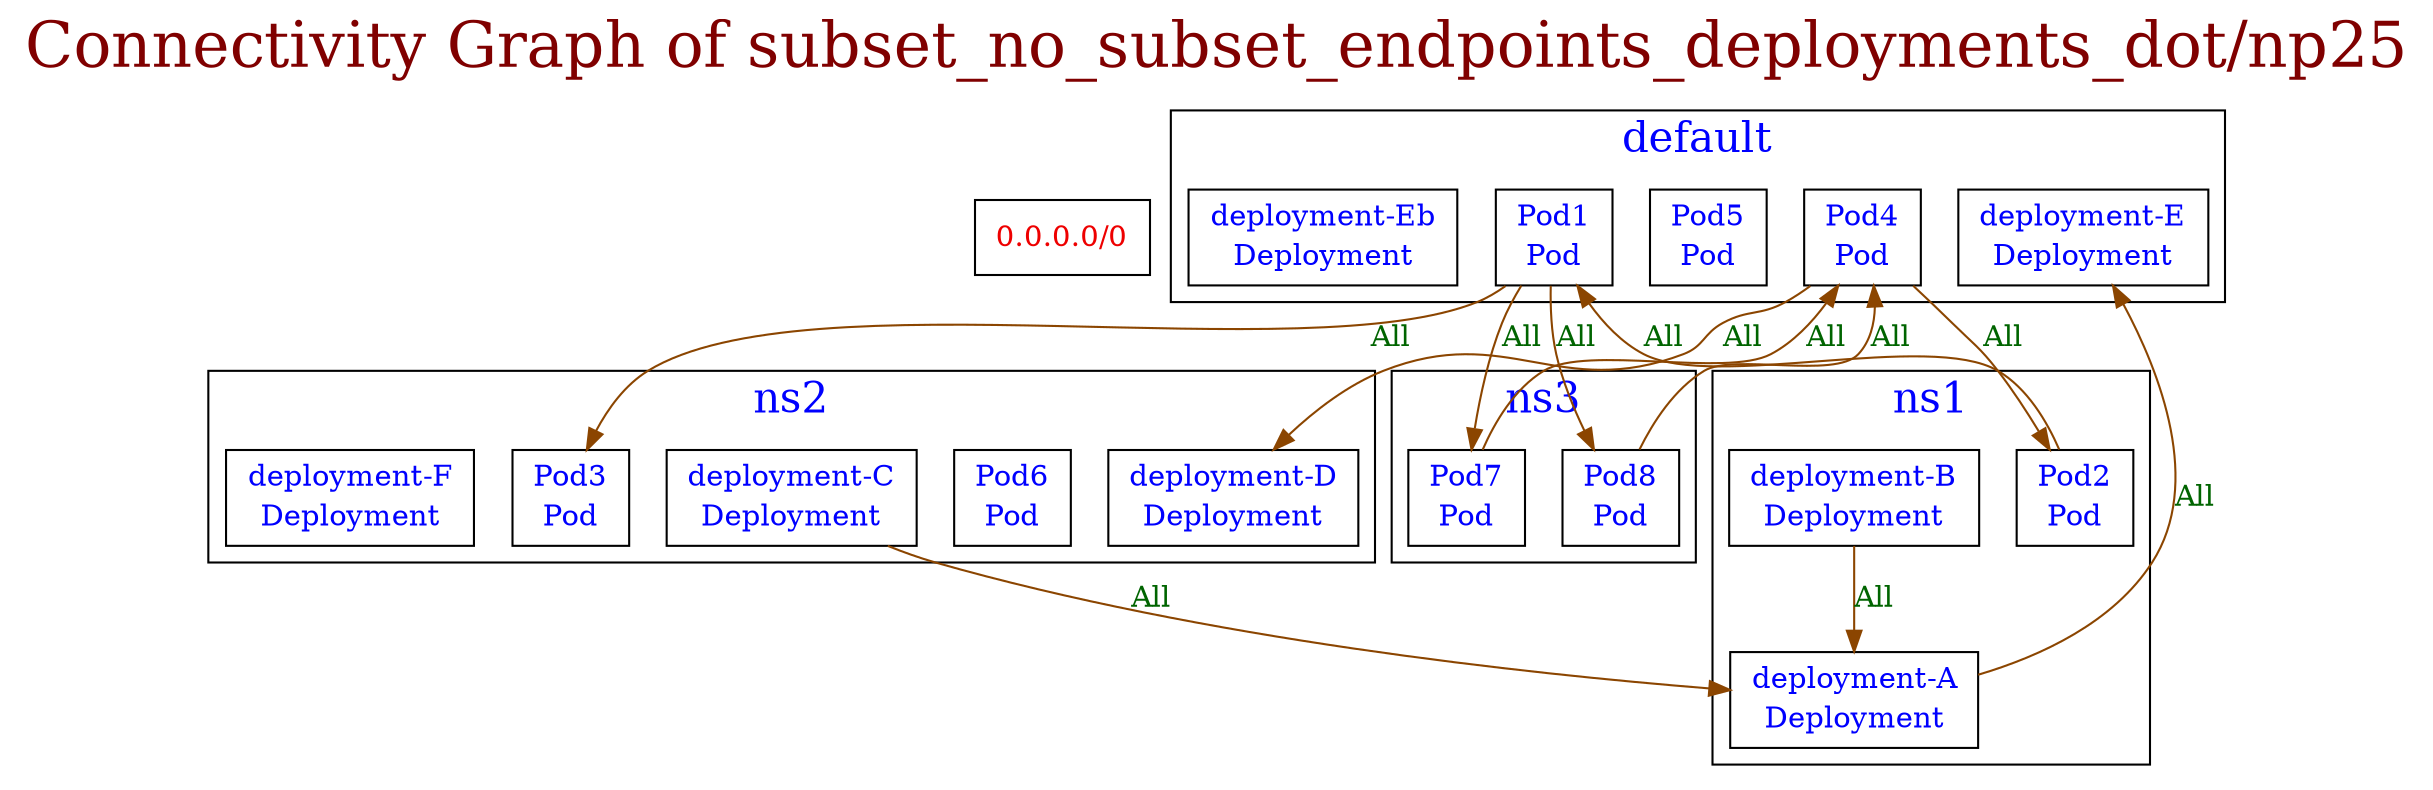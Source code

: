// The Connectivity Graph of subset_no_subset_endpoints_deployments_dot/np25
digraph {
	label="Connectivity Graph of subset_no_subset_endpoints_deployments_dot/np25"	labelloc = "t"
	fontsize=30
	fontcolor=webmaroon
	"0.0.0.0/0" [label=<<table border="0" cellspacing="0"><tr><td>0.0.0.0/0</td></tr></table>> shape=box fontcolor=red2]
subgraph cluster_default_namespace{
	label="default"
	fontsize=20
	fontcolor=blue
	"default/Pod1(Pod)" [label=<<table border="0" cellspacing="0"><tr><td>Pod1</td></tr><tr><td>Pod</td></tr></table>> shape=box fontcolor=blue]
	"default/Pod4(Pod)" [label=<<table border="0" cellspacing="0"><tr><td>Pod4</td></tr><tr><td>Pod</td></tr></table>> shape=box fontcolor=blue]
	"default/Pod5(Pod)" [label=<<table border="0" cellspacing="0"><tr><td>Pod5</td></tr><tr><td>Pod</td></tr></table>> shape=box fontcolor=blue]
	"default/deployment-E(Deployment)" [label=<<table border="0" cellspacing="0"><tr><td>deployment-E</td></tr><tr><td>Deployment</td></tr></table>> shape=box fontcolor=blue]
	"default/deployment-Eb(Deployment)" [label=<<table border="0" cellspacing="0"><tr><td>deployment-Eb</td></tr><tr><td>Deployment</td></tr></table>> shape=box fontcolor=blue]
}
subgraph cluster_ns1_namespace{
	label="ns1"
	fontsize=20
	fontcolor=blue
	"ns1/Pod2(Pod)" [label=<<table border="0" cellspacing="0"><tr><td>Pod2</td></tr><tr><td>Pod</td></tr></table>> shape=box fontcolor=blue]
	"ns1/deployment-A(Deployment)" [label=<<table border="0" cellspacing="0"><tr><td>deployment-A</td></tr><tr><td>Deployment</td></tr></table>> shape=box fontcolor=blue]
	"ns1/deployment-B(Deployment)" [label=<<table border="0" cellspacing="0"><tr><td>deployment-B</td></tr><tr><td>Deployment</td></tr></table>> shape=box fontcolor=blue]
}
subgraph cluster_ns2_namespace{
	label="ns2"
	fontsize=20
	fontcolor=blue
	"ns2/Pod3(Pod)" [label=<<table border="0" cellspacing="0"><tr><td>Pod3</td></tr><tr><td>Pod</td></tr></table>> shape=box fontcolor=blue]
	"ns2/Pod6(Pod)" [label=<<table border="0" cellspacing="0"><tr><td>Pod6</td></tr><tr><td>Pod</td></tr></table>> shape=box fontcolor=blue]
	"ns2/deployment-C(Deployment)" [label=<<table border="0" cellspacing="0"><tr><td>deployment-C</td></tr><tr><td>Deployment</td></tr></table>> shape=box fontcolor=blue]
	"ns2/deployment-D(Deployment)" [label=<<table border="0" cellspacing="0"><tr><td>deployment-D</td></tr><tr><td>Deployment</td></tr></table>> shape=box fontcolor=blue]
	"ns2/deployment-F(Deployment)" [label=<<table border="0" cellspacing="0"><tr><td>deployment-F</td></tr><tr><td>Deployment</td></tr></table>> shape=box fontcolor=blue]
}
subgraph cluster_ns3_namespace{
	label="ns3"
	fontsize=20
	fontcolor=blue
	"ns3/Pod7(Pod)" [label=<<table border="0" cellspacing="0"><tr><td>Pod7</td></tr><tr><td>Pod</td></tr></table>> shape=box fontcolor=blue]
	"ns3/Pod8(Pod)" [label=<<table border="0" cellspacing="0"><tr><td>Pod8</td></tr><tr><td>Pod</td></tr></table>> shape=box fontcolor=blue]
}
	"default/Pod1(Pod)" -> "ns2/Pod3(Pod)"[label="All" color=darkorange4 fontcolor=darkgreen dir=both arrowhead=normal arrowtail=none]
	"default/Pod1(Pod)" -> "ns3/Pod7(Pod)"[label="All" color=darkorange4 fontcolor=darkgreen dir=both arrowhead=normal arrowtail=none]
	"default/Pod1(Pod)" -> "ns3/Pod8(Pod)"[label="All" color=darkorange4 fontcolor=darkgreen dir=both arrowhead=normal arrowtail=none]
	"default/Pod4(Pod)" -> "ns1/Pod2(Pod)"[label="All" color=darkorange4 fontcolor=darkgreen dir=both arrowhead=normal arrowtail=none]
	"default/Pod4(Pod)" -> "ns2/deployment-D(Deployment)"[label="All" color=darkorange4 fontcolor=darkgreen dir=both arrowhead=normal arrowtail=none]
	"ns1/Pod2(Pod)" -> "default/Pod1(Pod)"[label="All" color=darkorange4 fontcolor=darkgreen dir=both arrowhead=normal arrowtail=none]
	"ns1/deployment-A(Deployment)" -> "default/deployment-E(Deployment)"[label="All" color=darkorange4 fontcolor=darkgreen dir=both arrowhead=normal arrowtail=none]
	"ns1/deployment-B(Deployment)" -> "ns1/deployment-A(Deployment)"[label="All" color=darkorange4 fontcolor=darkgreen dir=both arrowhead=normal arrowtail=none]
	"ns2/deployment-C(Deployment)" -> "ns1/deployment-A(Deployment)"[label="All" color=darkorange4 fontcolor=darkgreen dir=both arrowhead=normal arrowtail=none]
	"ns3/Pod7(Pod)" -> "default/Pod4(Pod)"[label="All" color=darkorange4 fontcolor=darkgreen dir=both arrowhead=normal arrowtail=none]
	"ns3/Pod8(Pod)" -> "default/Pod4(Pod)"[label="All" color=darkorange4 fontcolor=darkgreen dir=both arrowhead=normal arrowtail=none]
}
